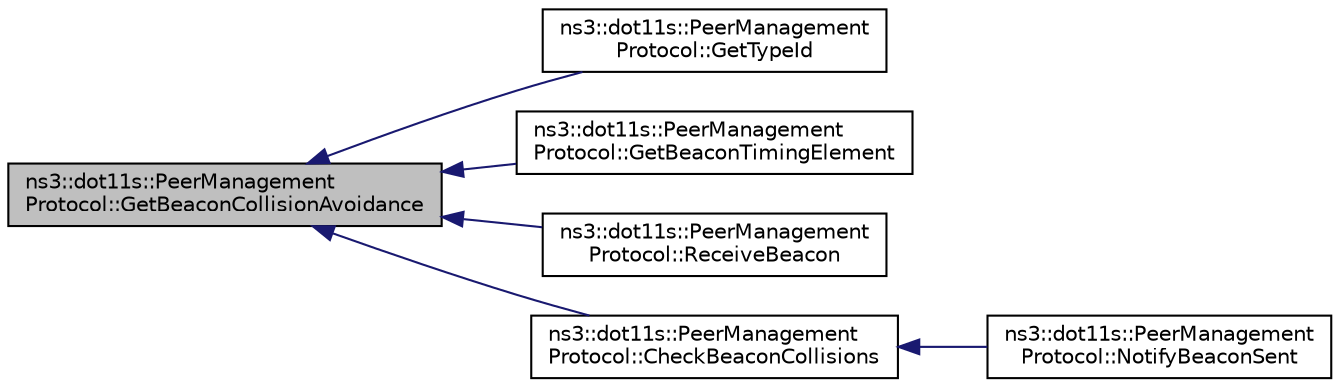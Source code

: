 digraph "ns3::dot11s::PeerManagementProtocol::GetBeaconCollisionAvoidance"
{
  edge [fontname="Helvetica",fontsize="10",labelfontname="Helvetica",labelfontsize="10"];
  node [fontname="Helvetica",fontsize="10",shape=record];
  rankdir="LR";
  Node1 [label="ns3::dot11s::PeerManagement\lProtocol::GetBeaconCollisionAvoidance",height=0.2,width=0.4,color="black", fillcolor="grey75", style="filled", fontcolor="black"];
  Node1 -> Node2 [dir="back",color="midnightblue",fontsize="10",style="solid"];
  Node2 [label="ns3::dot11s::PeerManagement\lProtocol::GetTypeId",height=0.2,width=0.4,color="black", fillcolor="white", style="filled",URL="$d7/d46/classns3_1_1dot11s_1_1PeerManagementProtocol.html#a8341f80d9b79e21cf9cf6dbdd88db3e0",tooltip="Get the type ID. "];
  Node1 -> Node3 [dir="back",color="midnightblue",fontsize="10",style="solid"];
  Node3 [label="ns3::dot11s::PeerManagement\lProtocol::GetBeaconTimingElement",height=0.2,width=0.4,color="black", fillcolor="white", style="filled",URL="$d7/d46/classns3_1_1dot11s_1_1PeerManagementProtocol.html#ac5ed85738276098fce86bfb5b0dd9fe1",tooltip="When we are sending a beacon - we fill beacon timing element. "];
  Node1 -> Node4 [dir="back",color="midnightblue",fontsize="10",style="solid"];
  Node4 [label="ns3::dot11s::PeerManagement\lProtocol::ReceiveBeacon",height=0.2,width=0.4,color="black", fillcolor="white", style="filled",URL="$d7/d46/classns3_1_1dot11s_1_1PeerManagementProtocol.html#a536fcf8973c4e3e515f984ee8af18f7e",tooltip="To initiate peer link we must notify about received beacon. "];
  Node1 -> Node5 [dir="back",color="midnightblue",fontsize="10",style="solid"];
  Node5 [label="ns3::dot11s::PeerManagement\lProtocol::CheckBeaconCollisions",height=0.2,width=0.4,color="black", fillcolor="white", style="filled",URL="$d7/d46/classns3_1_1dot11s_1_1PeerManagementProtocol.html#abe64c73c24a2981240b5f85fb87a5160",tooltip="BCA. "];
  Node5 -> Node6 [dir="back",color="midnightblue",fontsize="10",style="solid"];
  Node6 [label="ns3::dot11s::PeerManagement\lProtocol::NotifyBeaconSent",height=0.2,width=0.4,color="black", fillcolor="white", style="filled",URL="$d7/d46/classns3_1_1dot11s_1_1PeerManagementProtocol.html#a92bdb582f3c57ccf14d156947350ea43"];
}

